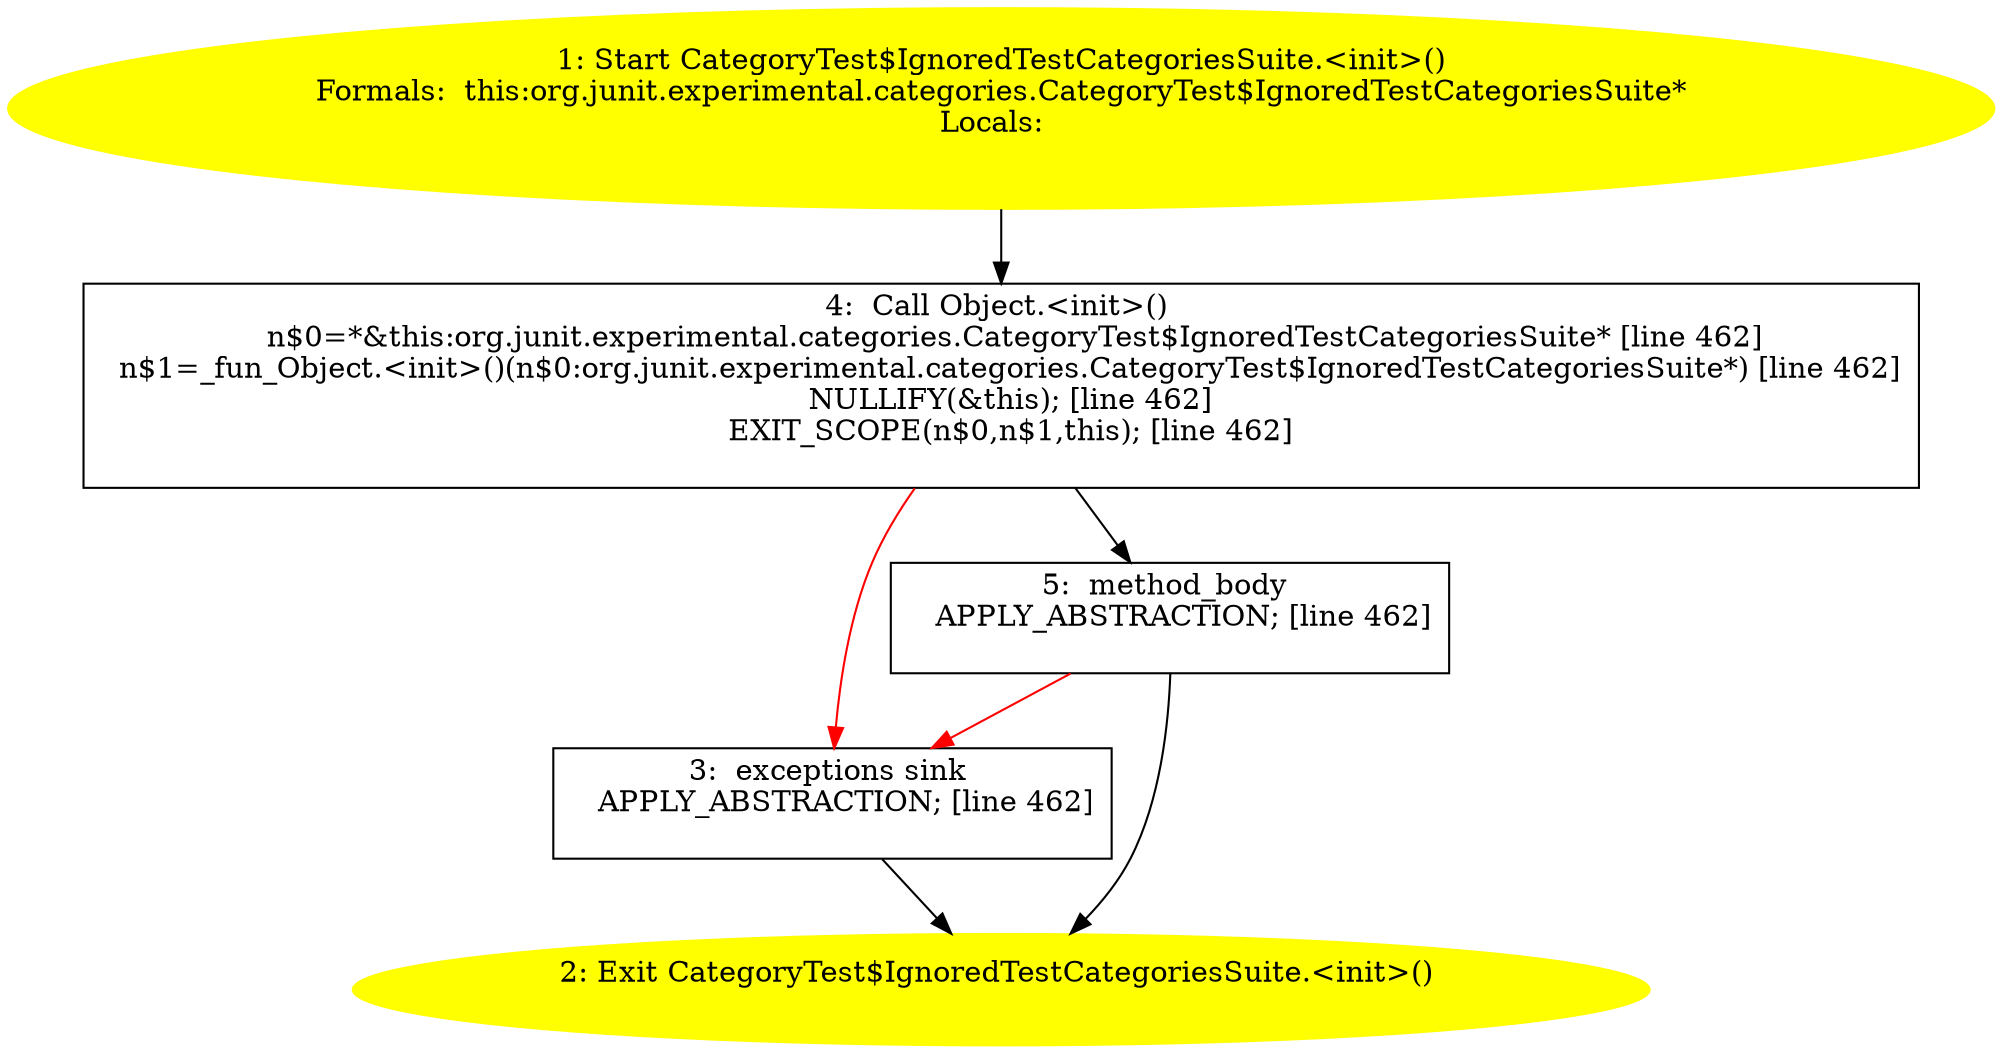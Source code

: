 /* @generated */
digraph cfg {
"org.junit.experimental.categories.CategoryTest$IgnoredTestCategoriesSuite.<init>().ff8daf3b1fbd99841c224b2efd750774_1" [label="1: Start CategoryTest$IgnoredTestCategoriesSuite.<init>()\nFormals:  this:org.junit.experimental.categories.CategoryTest$IgnoredTestCategoriesSuite*\nLocals:  \n  " color=yellow style=filled]
	

	 "org.junit.experimental.categories.CategoryTest$IgnoredTestCategoriesSuite.<init>().ff8daf3b1fbd99841c224b2efd750774_1" -> "org.junit.experimental.categories.CategoryTest$IgnoredTestCategoriesSuite.<init>().ff8daf3b1fbd99841c224b2efd750774_4" ;
"org.junit.experimental.categories.CategoryTest$IgnoredTestCategoriesSuite.<init>().ff8daf3b1fbd99841c224b2efd750774_2" [label="2: Exit CategoryTest$IgnoredTestCategoriesSuite.<init>() \n  " color=yellow style=filled]
	

"org.junit.experimental.categories.CategoryTest$IgnoredTestCategoriesSuite.<init>().ff8daf3b1fbd99841c224b2efd750774_3" [label="3:  exceptions sink \n   APPLY_ABSTRACTION; [line 462]\n " shape="box"]
	

	 "org.junit.experimental.categories.CategoryTest$IgnoredTestCategoriesSuite.<init>().ff8daf3b1fbd99841c224b2efd750774_3" -> "org.junit.experimental.categories.CategoryTest$IgnoredTestCategoriesSuite.<init>().ff8daf3b1fbd99841c224b2efd750774_2" ;
"org.junit.experimental.categories.CategoryTest$IgnoredTestCategoriesSuite.<init>().ff8daf3b1fbd99841c224b2efd750774_4" [label="4:  Call Object.<init>() \n   n$0=*&this:org.junit.experimental.categories.CategoryTest$IgnoredTestCategoriesSuite* [line 462]\n  n$1=_fun_Object.<init>()(n$0:org.junit.experimental.categories.CategoryTest$IgnoredTestCategoriesSuite*) [line 462]\n  NULLIFY(&this); [line 462]\n  EXIT_SCOPE(n$0,n$1,this); [line 462]\n " shape="box"]
	

	 "org.junit.experimental.categories.CategoryTest$IgnoredTestCategoriesSuite.<init>().ff8daf3b1fbd99841c224b2efd750774_4" -> "org.junit.experimental.categories.CategoryTest$IgnoredTestCategoriesSuite.<init>().ff8daf3b1fbd99841c224b2efd750774_5" ;
	 "org.junit.experimental.categories.CategoryTest$IgnoredTestCategoriesSuite.<init>().ff8daf3b1fbd99841c224b2efd750774_4" -> "org.junit.experimental.categories.CategoryTest$IgnoredTestCategoriesSuite.<init>().ff8daf3b1fbd99841c224b2efd750774_3" [color="red" ];
"org.junit.experimental.categories.CategoryTest$IgnoredTestCategoriesSuite.<init>().ff8daf3b1fbd99841c224b2efd750774_5" [label="5:  method_body \n   APPLY_ABSTRACTION; [line 462]\n " shape="box"]
	

	 "org.junit.experimental.categories.CategoryTest$IgnoredTestCategoriesSuite.<init>().ff8daf3b1fbd99841c224b2efd750774_5" -> "org.junit.experimental.categories.CategoryTest$IgnoredTestCategoriesSuite.<init>().ff8daf3b1fbd99841c224b2efd750774_2" ;
	 "org.junit.experimental.categories.CategoryTest$IgnoredTestCategoriesSuite.<init>().ff8daf3b1fbd99841c224b2efd750774_5" -> "org.junit.experimental.categories.CategoryTest$IgnoredTestCategoriesSuite.<init>().ff8daf3b1fbd99841c224b2efd750774_3" [color="red" ];
}
